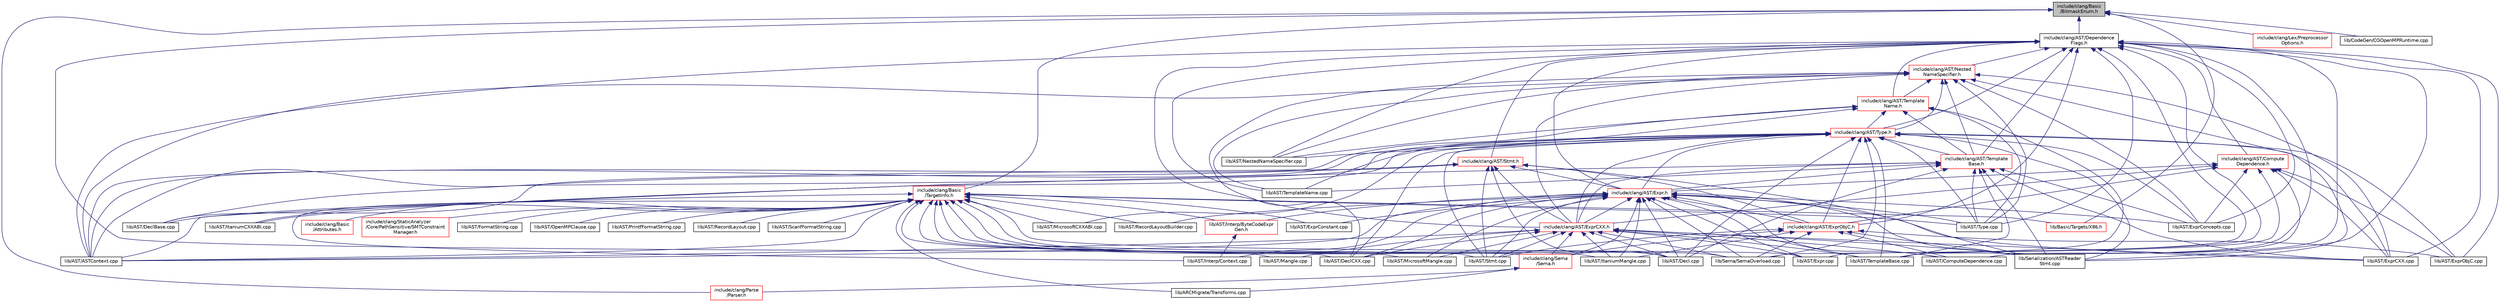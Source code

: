 digraph "include/clang/Basic/BitmaskEnum.h"
{
 // LATEX_PDF_SIZE
  bgcolor="transparent";
  edge [fontname="Helvetica",fontsize="10",labelfontname="Helvetica",labelfontsize="10"];
  node [fontname="Helvetica",fontsize="10",shape=record];
  Node1 [label="include/clang/Basic\l/BitmaskEnum.h",height=0.2,width=0.4,color="black", fillcolor="grey75", style="filled", fontcolor="black",tooltip=" "];
  Node1 -> Node2 [dir="back",color="midnightblue",fontsize="10",style="solid",fontname="Helvetica"];
  Node2 [label="include/clang/AST/Dependence\lFlags.h",height=0.2,width=0.4,color="black",URL="$DependenceFlags_8h.html",tooltip=" "];
  Node2 -> Node3 [dir="back",color="midnightblue",fontsize="10",style="solid",fontname="Helvetica"];
  Node3 [label="include/clang/AST/Compute\lDependence.h",height=0.2,width=0.4,color="red",URL="$ComputeDependence_8h.html",tooltip=" "];
  Node3 -> Node4 [dir="back",color="midnightblue",fontsize="10",style="solid",fontname="Helvetica"];
  Node4 [label="include/clang/AST/Expr.h",height=0.2,width=0.4,color="red",URL="$Expr_8h.html",tooltip=" "];
  Node4 -> Node325 [dir="back",color="midnightblue",fontsize="10",style="solid",fontname="Helvetica"];
  Node325 [label="include/clang/AST/ExprCXX.h",height=0.2,width=0.4,color="red",URL="$ExprCXX_8h.html",tooltip=" "];
  Node325 -> Node251 [dir="back",color="midnightblue",fontsize="10",style="solid",fontname="Helvetica"];
  Node251 [label="include/clang/Sema\l/Sema.h",height=0.2,width=0.4,color="red",URL="$Sema_8h.html",tooltip=" "];
  Node251 -> Node252 [dir="back",color="midnightblue",fontsize="10",style="solid",fontname="Helvetica"];
  Node252 [label="include/clang/Parse\l/Parser.h",height=0.2,width=0.4,color="red",URL="$Parse_2Parser_8h.html",tooltip=" "];
  Node251 -> Node114 [dir="back",color="midnightblue",fontsize="10",style="solid",fontname="Helvetica"];
  Node114 [label="lib/ARCMigrate/Transforms.cpp",height=0.2,width=0.4,color="black",URL="$Transforms_8cpp.html",tooltip=" "];
  Node325 -> Node320 [dir="back",color="midnightblue",fontsize="10",style="solid",fontname="Helvetica"];
  Node320 [label="lib/AST/ASTContext.cpp",height=0.2,width=0.4,color="black",URL="$ASTContext_8cpp.html",tooltip=" "];
  Node325 -> Node321 [dir="back",color="midnightblue",fontsize="10",style="solid",fontname="Helvetica"];
  Node321 [label="lib/AST/ComputeDependence.cpp",height=0.2,width=0.4,color="black",URL="$ComputeDependence_8cpp.html",tooltip=" "];
  Node325 -> Node56 [dir="back",color="midnightblue",fontsize="10",style="solid",fontname="Helvetica"];
  Node56 [label="lib/AST/Decl.cpp",height=0.2,width=0.4,color="black",URL="$Decl_8cpp.html",tooltip=" "];
  Node325 -> Node58 [dir="back",color="midnightblue",fontsize="10",style="solid",fontname="Helvetica"];
  Node58 [label="lib/AST/DeclCXX.cpp",height=0.2,width=0.4,color="black",URL="$DeclCXX_8cpp.html",tooltip=" "];
  Node325 -> Node210 [dir="back",color="midnightblue",fontsize="10",style="solid",fontname="Helvetica"];
  Node210 [label="lib/AST/Expr.cpp",height=0.2,width=0.4,color="black",URL="$Expr_8cpp.html",tooltip=" "];
  Node325 -> Node563 [dir="back",color="midnightblue",fontsize="10",style="solid",fontname="Helvetica"];
  Node563 [label="lib/AST/ExprCXX.cpp",height=0.2,width=0.4,color="black",URL="$ExprCXX_8cpp.html",tooltip=" "];
  Node325 -> Node323 [dir="back",color="midnightblue",fontsize="10",style="solid",fontname="Helvetica"];
  Node323 [label="lib/AST/ItaniumMangle.cpp",height=0.2,width=0.4,color="black",URL="$ItaniumMangle_8cpp.html",tooltip=" "];
  Node325 -> Node565 [dir="back",color="midnightblue",fontsize="10",style="solid",fontname="Helvetica"];
  Node565 [label="lib/AST/Mangle.cpp",height=0.2,width=0.4,color="black",URL="$Mangle_8cpp.html",tooltip=" "];
  Node325 -> Node566 [dir="back",color="midnightblue",fontsize="10",style="solid",fontname="Helvetica"];
  Node566 [label="lib/AST/MicrosoftMangle.cpp",height=0.2,width=0.4,color="black",URL="$MicrosoftMangle_8cpp.html",tooltip=" "];
  Node325 -> Node324 [dir="back",color="midnightblue",fontsize="10",style="solid",fontname="Helvetica"];
  Node324 [label="lib/AST/Stmt.cpp",height=0.2,width=0.4,color="black",URL="$Stmt_8cpp.html",tooltip=" "];
  Node325 -> Node568 [dir="back",color="midnightblue",fontsize="10",style="solid",fontname="Helvetica"];
  Node568 [label="lib/AST/TemplateBase.cpp",height=0.2,width=0.4,color="black",URL="$TemplateBase_8cpp.html",tooltip=" "];
  Node325 -> Node85 [dir="back",color="midnightblue",fontsize="10",style="solid",fontname="Helvetica"];
  Node85 [label="lib/Sema/SemaOverload.cpp",height=0.2,width=0.4,color="black",URL="$SemaOverload_8cpp.html",tooltip=" "];
  Node325 -> Node44 [dir="back",color="midnightblue",fontsize="10",style="solid",fontname="Helvetica"];
  Node44 [label="lib/Serialization/ASTReader\lStmt.cpp",height=0.2,width=0.4,color="black",URL="$ASTReaderStmt_8cpp.html",tooltip=" "];
  Node4 -> Node757 [dir="back",color="midnightblue",fontsize="10",style="solid",fontname="Helvetica"];
  Node757 [label="include/clang/AST/ExprObjC.h",height=0.2,width=0.4,color="red",URL="$ExprObjC_8h.html",tooltip=" "];
  Node757 -> Node251 [dir="back",color="midnightblue",fontsize="10",style="solid",fontname="Helvetica"];
  Node757 -> Node321 [dir="back",color="midnightblue",fontsize="10",style="solid",fontname="Helvetica"];
  Node757 -> Node759 [dir="back",color="midnightblue",fontsize="10",style="solid",fontname="Helvetica"];
  Node759 [label="lib/AST/ExprObjC.cpp",height=0.2,width=0.4,color="black",URL="$ExprObjC_8cpp.html",tooltip=" "];
  Node757 -> Node323 [dir="back",color="midnightblue",fontsize="10",style="solid",fontname="Helvetica"];
  Node757 -> Node324 [dir="back",color="midnightblue",fontsize="10",style="solid",fontname="Helvetica"];
  Node757 -> Node85 [dir="back",color="midnightblue",fontsize="10",style="solid",fontname="Helvetica"];
  Node757 -> Node44 [dir="back",color="midnightblue",fontsize="10",style="solid",fontname="Helvetica"];
  Node4 -> Node251 [dir="back",color="midnightblue",fontsize="10",style="solid",fontname="Helvetica"];
  Node4 -> Node320 [dir="back",color="midnightblue",fontsize="10",style="solid",fontname="Helvetica"];
  Node4 -> Node321 [dir="back",color="midnightblue",fontsize="10",style="solid",fontname="Helvetica"];
  Node4 -> Node56 [dir="back",color="midnightblue",fontsize="10",style="solid",fontname="Helvetica"];
  Node4 -> Node58 [dir="back",color="midnightblue",fontsize="10",style="solid",fontname="Helvetica"];
  Node4 -> Node210 [dir="back",color="midnightblue",fontsize="10",style="solid",fontname="Helvetica"];
  Node4 -> Node322 [dir="back",color="midnightblue",fontsize="10",style="solid",fontname="Helvetica"];
  Node322 [label="lib/AST/ExprConcepts.cpp",height=0.2,width=0.4,color="black",URL="$ExprConcepts_8cpp.html",tooltip=" "];
  Node4 -> Node59 [dir="back",color="midnightblue",fontsize="10",style="solid",fontname="Helvetica"];
  Node59 [label="lib/AST/ExprConstant.cpp",height=0.2,width=0.4,color="black",URL="$ExprConstant_8cpp.html",tooltip=" "];
  Node4 -> Node563 [dir="back",color="midnightblue",fontsize="10",style="solid",fontname="Helvetica"];
  Node4 -> Node222 [dir="back",color="midnightblue",fontsize="10",style="solid",fontname="Helvetica"];
  Node222 [label="lib/AST/Interp/ByteCodeExpr\lGen.h",height=0.2,width=0.4,color="red",URL="$ByteCodeExprGen_8h.html",tooltip=" "];
  Node222 -> Node226 [dir="back",color="midnightblue",fontsize="10",style="solid",fontname="Helvetica"];
  Node226 [label="lib/AST/Interp/Context.cpp",height=0.2,width=0.4,color="black",URL="$Context_8cpp.html",tooltip=" "];
  Node4 -> Node226 [dir="back",color="midnightblue",fontsize="10",style="solid",fontname="Helvetica"];
  Node4 -> Node323 [dir="back",color="midnightblue",fontsize="10",style="solid",fontname="Helvetica"];
  Node4 -> Node566 [dir="back",color="midnightblue",fontsize="10",style="solid",fontname="Helvetica"];
  Node4 -> Node620 [dir="back",color="midnightblue",fontsize="10",style="solid",fontname="Helvetica"];
  Node620 [label="lib/AST/RecordLayoutBuilder.cpp",height=0.2,width=0.4,color="black",URL="$RecordLayoutBuilder_8cpp.html",tooltip=" "];
  Node4 -> Node324 [dir="back",color="midnightblue",fontsize="10",style="solid",fontname="Helvetica"];
  Node4 -> Node568 [dir="back",color="midnightblue",fontsize="10",style="solid",fontname="Helvetica"];
  Node4 -> Node641 [dir="back",color="midnightblue",fontsize="10",style="solid",fontname="Helvetica"];
  Node641 [label="lib/AST/Type.cpp",height=0.2,width=0.4,color="black",URL="$Type_8cpp.html",tooltip=" "];
  Node4 -> Node85 [dir="back",color="midnightblue",fontsize="10",style="solid",fontname="Helvetica"];
  Node4 -> Node44 [dir="back",color="midnightblue",fontsize="10",style="solid",fontname="Helvetica"];
  Node3 -> Node325 [dir="back",color="midnightblue",fontsize="10",style="solid",fontname="Helvetica"];
  Node3 -> Node757 [dir="back",color="midnightblue",fontsize="10",style="solid",fontname="Helvetica"];
  Node3 -> Node321 [dir="back",color="midnightblue",fontsize="10",style="solid",fontname="Helvetica"];
  Node3 -> Node210 [dir="back",color="midnightblue",fontsize="10",style="solid",fontname="Helvetica"];
  Node3 -> Node322 [dir="back",color="midnightblue",fontsize="10",style="solid",fontname="Helvetica"];
  Node3 -> Node563 [dir="back",color="midnightblue",fontsize="10",style="solid",fontname="Helvetica"];
  Node3 -> Node759 [dir="back",color="midnightblue",fontsize="10",style="solid",fontname="Helvetica"];
  Node2 -> Node4 [dir="back",color="midnightblue",fontsize="10",style="solid",fontname="Helvetica"];
  Node2 -> Node325 [dir="back",color="midnightblue",fontsize="10",style="solid",fontname="Helvetica"];
  Node2 -> Node757 [dir="back",color="midnightblue",fontsize="10",style="solid",fontname="Helvetica"];
  Node2 -> Node788 [dir="back",color="midnightblue",fontsize="10",style="solid",fontname="Helvetica"];
  Node788 [label="include/clang/AST/Nested\lNameSpecifier.h",height=0.2,width=0.4,color="red",URL="$NestedNameSpecifier_8h.html",tooltip=" "];
  Node788 -> Node325 [dir="back",color="midnightblue",fontsize="10",style="solid",fontname="Helvetica"];
  Node788 -> Node863 [dir="back",color="midnightblue",fontsize="10",style="solid",fontname="Helvetica"];
  Node863 [label="include/clang/AST/Template\lBase.h",height=0.2,width=0.4,color="red",URL="$TemplateBase_8h.html",tooltip=" "];
  Node863 -> Node4 [dir="back",color="midnightblue",fontsize="10",style="solid",fontname="Helvetica"];
  Node863 -> Node325 [dir="back",color="midnightblue",fontsize="10",style="solid",fontname="Helvetica"];
  Node863 -> Node320 [dir="back",color="midnightblue",fontsize="10",style="solid",fontname="Helvetica"];
  Node863 -> Node56 [dir="back",color="midnightblue",fontsize="10",style="solid",fontname="Helvetica"];
  Node863 -> Node322 [dir="back",color="midnightblue",fontsize="10",style="solid",fontname="Helvetica"];
  Node863 -> Node563 [dir="back",color="midnightblue",fontsize="10",style="solid",fontname="Helvetica"];
  Node863 -> Node568 [dir="back",color="midnightblue",fontsize="10",style="solid",fontname="Helvetica"];
  Node863 -> Node640 [dir="back",color="midnightblue",fontsize="10",style="solid",fontname="Helvetica"];
  Node640 [label="lib/AST/TemplateName.cpp",height=0.2,width=0.4,color="black",URL="$TemplateName_8cpp.html",tooltip=" "];
  Node863 -> Node641 [dir="back",color="midnightblue",fontsize="10",style="solid",fontname="Helvetica"];
  Node863 -> Node44 [dir="back",color="midnightblue",fontsize="10",style="solid",fontname="Helvetica"];
  Node788 -> Node868 [dir="back",color="midnightblue",fontsize="10",style="solid",fontname="Helvetica"];
  Node868 [label="include/clang/AST/Template\lName.h",height=0.2,width=0.4,color="red",URL="$TemplateName_8h.html",tooltip=" "];
  Node868 -> Node863 [dir="back",color="midnightblue",fontsize="10",style="solid",fontname="Helvetica"];
  Node868 -> Node869 [dir="back",color="midnightblue",fontsize="10",style="solid",fontname="Helvetica"];
  Node869 [label="include/clang/AST/Type.h",height=0.2,width=0.4,color="red",URL="$Type_8h.html",tooltip=" "];
  Node869 -> Node4 [dir="back",color="midnightblue",fontsize="10",style="solid",fontname="Helvetica"];
  Node869 -> Node325 [dir="back",color="midnightblue",fontsize="10",style="solid",fontname="Helvetica"];
  Node869 -> Node757 [dir="back",color="midnightblue",fontsize="10",style="solid",fontname="Helvetica"];
  Node869 -> Node863 [dir="back",color="midnightblue",fontsize="10",style="solid",fontname="Helvetica"];
  Node869 -> Node320 [dir="back",color="midnightblue",fontsize="10",style="solid",fontname="Helvetica"];
  Node869 -> Node56 [dir="back",color="midnightblue",fontsize="10",style="solid",fontname="Helvetica"];
  Node869 -> Node57 [dir="back",color="midnightblue",fontsize="10",style="solid",fontname="Helvetica"];
  Node57 [label="lib/AST/DeclBase.cpp",height=0.2,width=0.4,color="black",URL="$DeclBase_8cpp.html",tooltip=" "];
  Node869 -> Node58 [dir="back",color="midnightblue",fontsize="10",style="solid",fontname="Helvetica"];
  Node869 -> Node322 [dir="back",color="midnightblue",fontsize="10",style="solid",fontname="Helvetica"];
  Node869 -> Node563 [dir="back",color="midnightblue",fontsize="10",style="solid",fontname="Helvetica"];
  Node869 -> Node759 [dir="back",color="midnightblue",fontsize="10",style="solid",fontname="Helvetica"];
  Node869 -> Node606 [dir="back",color="midnightblue",fontsize="10",style="solid",fontname="Helvetica"];
  Node606 [label="lib/AST/ItaniumCXXABI.cpp",height=0.2,width=0.4,color="black",URL="$AST_2ItaniumCXXABI_8cpp.html",tooltip=" "];
  Node869 -> Node607 [dir="back",color="midnightblue",fontsize="10",style="solid",fontname="Helvetica"];
  Node607 [label="lib/AST/MicrosoftCXXABI.cpp",height=0.2,width=0.4,color="black",URL="$AST_2MicrosoftCXXABI_8cpp.html",tooltip=" "];
  Node869 -> Node639 [dir="back",color="midnightblue",fontsize="10",style="solid",fontname="Helvetica"];
  Node639 [label="lib/AST/NestedNameSpecifier.cpp",height=0.2,width=0.4,color="black",URL="$NestedNameSpecifier_8cpp.html",tooltip=" "];
  Node869 -> Node324 [dir="back",color="midnightblue",fontsize="10",style="solid",fontname="Helvetica"];
  Node869 -> Node568 [dir="back",color="midnightblue",fontsize="10",style="solid",fontname="Helvetica"];
  Node869 -> Node641 [dir="back",color="midnightblue",fontsize="10",style="solid",fontname="Helvetica"];
  Node869 -> Node85 [dir="back",color="midnightblue",fontsize="10",style="solid",fontname="Helvetica"];
  Node869 -> Node44 [dir="back",color="midnightblue",fontsize="10",style="solid",fontname="Helvetica"];
  Node868 -> Node320 [dir="back",color="midnightblue",fontsize="10",style="solid",fontname="Helvetica"];
  Node868 -> Node639 [dir="back",color="midnightblue",fontsize="10",style="solid",fontname="Helvetica"];
  Node868 -> Node568 [dir="back",color="midnightblue",fontsize="10",style="solid",fontname="Helvetica"];
  Node868 -> Node640 [dir="back",color="midnightblue",fontsize="10",style="solid",fontname="Helvetica"];
  Node868 -> Node641 [dir="back",color="midnightblue",fontsize="10",style="solid",fontname="Helvetica"];
  Node788 -> Node869 [dir="back",color="midnightblue",fontsize="10",style="solid",fontname="Helvetica"];
  Node788 -> Node320 [dir="back",color="midnightblue",fontsize="10",style="solid",fontname="Helvetica"];
  Node788 -> Node58 [dir="back",color="midnightblue",fontsize="10",style="solid",fontname="Helvetica"];
  Node788 -> Node322 [dir="back",color="midnightblue",fontsize="10",style="solid",fontname="Helvetica"];
  Node788 -> Node563 [dir="back",color="midnightblue",fontsize="10",style="solid",fontname="Helvetica"];
  Node788 -> Node639 [dir="back",color="midnightblue",fontsize="10",style="solid",fontname="Helvetica"];
  Node788 -> Node640 [dir="back",color="midnightblue",fontsize="10",style="solid",fontname="Helvetica"];
  Node788 -> Node641 [dir="back",color="midnightblue",fontsize="10",style="solid",fontname="Helvetica"];
  Node788 -> Node44 [dir="back",color="midnightblue",fontsize="10",style="solid",fontname="Helvetica"];
  Node2 -> Node905 [dir="back",color="midnightblue",fontsize="10",style="solid",fontname="Helvetica"];
  Node905 [label="include/clang/AST/Stmt.h",height=0.2,width=0.4,color="red",URL="$Stmt_8h.html",tooltip=" "];
  Node905 -> Node4 [dir="back",color="midnightblue",fontsize="10",style="solid",fontname="Helvetica"];
  Node905 -> Node325 [dir="back",color="midnightblue",fontsize="10",style="solid",fontname="Helvetica"];
  Node905 -> Node757 [dir="back",color="midnightblue",fontsize="10",style="solid",fontname="Helvetica"];
  Node905 -> Node320 [dir="back",color="midnightblue",fontsize="10",style="solid",fontname="Helvetica"];
  Node905 -> Node56 [dir="back",color="midnightblue",fontsize="10",style="solid",fontname="Helvetica"];
  Node905 -> Node57 [dir="back",color="midnightblue",fontsize="10",style="solid",fontname="Helvetica"];
  Node905 -> Node324 [dir="back",color="midnightblue",fontsize="10",style="solid",fontname="Helvetica"];
  Node905 -> Node44 [dir="back",color="midnightblue",fontsize="10",style="solid",fontname="Helvetica"];
  Node2 -> Node863 [dir="back",color="midnightblue",fontsize="10",style="solid",fontname="Helvetica"];
  Node2 -> Node868 [dir="back",color="midnightblue",fontsize="10",style="solid",fontname="Helvetica"];
  Node2 -> Node869 [dir="back",color="midnightblue",fontsize="10",style="solid",fontname="Helvetica"];
  Node2 -> Node320 [dir="back",color="midnightblue",fontsize="10",style="solid",fontname="Helvetica"];
  Node2 -> Node321 [dir="back",color="midnightblue",fontsize="10",style="solid",fontname="Helvetica"];
  Node2 -> Node210 [dir="back",color="midnightblue",fontsize="10",style="solid",fontname="Helvetica"];
  Node2 -> Node322 [dir="back",color="midnightblue",fontsize="10",style="solid",fontname="Helvetica"];
  Node2 -> Node563 [dir="back",color="midnightblue",fontsize="10",style="solid",fontname="Helvetica"];
  Node2 -> Node759 [dir="back",color="midnightblue",fontsize="10",style="solid",fontname="Helvetica"];
  Node2 -> Node639 [dir="back",color="midnightblue",fontsize="10",style="solid",fontname="Helvetica"];
  Node2 -> Node568 [dir="back",color="midnightblue",fontsize="10",style="solid",fontname="Helvetica"];
  Node2 -> Node640 [dir="back",color="midnightblue",fontsize="10",style="solid",fontname="Helvetica"];
  Node2 -> Node641 [dir="back",color="midnightblue",fontsize="10",style="solid",fontname="Helvetica"];
  Node2 -> Node85 [dir="back",color="midnightblue",fontsize="10",style="solid",fontname="Helvetica"];
  Node2 -> Node44 [dir="back",color="midnightblue",fontsize="10",style="solid",fontname="Helvetica"];
  Node1 -> Node909 [dir="back",color="midnightblue",fontsize="10",style="solid",fontname="Helvetica"];
  Node909 [label="include/clang/Basic\l/TargetInfo.h",height=0.2,width=0.4,color="red",URL="$include_2clang_2Basic_2TargetInfo_8h.html",tooltip=" "];
  Node909 -> Node910 [dir="back",color="midnightblue",fontsize="10",style="solid",fontname="Helvetica"];
  Node910 [label="include/clang/Basic\l/Attributes.h",height=0.2,width=0.4,color="red",URL="$Attributes_8h.html",tooltip=" "];
  Node909 -> Node527 [dir="back",color="midnightblue",fontsize="10",style="solid",fontname="Helvetica"];
  Node527 [label="include/clang/StaticAnalyzer\l/Core/PathSensitive/SMTConstraint\lManager.h",height=0.2,width=0.4,color="red",URL="$SMTConstraintManager_8h.html",tooltip=" "];
  Node909 -> Node114 [dir="back",color="midnightblue",fontsize="10",style="solid",fontname="Helvetica"];
  Node909 -> Node320 [dir="back",color="midnightblue",fontsize="10",style="solid",fontname="Helvetica"];
  Node909 -> Node56 [dir="back",color="midnightblue",fontsize="10",style="solid",fontname="Helvetica"];
  Node909 -> Node57 [dir="back",color="midnightblue",fontsize="10",style="solid",fontname="Helvetica"];
  Node909 -> Node58 [dir="back",color="midnightblue",fontsize="10",style="solid",fontname="Helvetica"];
  Node909 -> Node210 [dir="back",color="midnightblue",fontsize="10",style="solid",fontname="Helvetica"];
  Node909 -> Node59 [dir="back",color="midnightblue",fontsize="10",style="solid",fontname="Helvetica"];
  Node909 -> Node801 [dir="back",color="midnightblue",fontsize="10",style="solid",fontname="Helvetica"];
  Node801 [label="lib/AST/FormatString.cpp",height=0.2,width=0.4,color="black",URL="$FormatString_8cpp.html",tooltip=" "];
  Node909 -> Node222 [dir="back",color="midnightblue",fontsize="10",style="solid",fontname="Helvetica"];
  Node909 -> Node226 [dir="back",color="midnightblue",fontsize="10",style="solid",fontname="Helvetica"];
  Node909 -> Node606 [dir="back",color="midnightblue",fontsize="10",style="solid",fontname="Helvetica"];
  Node909 -> Node323 [dir="back",color="midnightblue",fontsize="10",style="solid",fontname="Helvetica"];
  Node909 -> Node565 [dir="back",color="midnightblue",fontsize="10",style="solid",fontname="Helvetica"];
  Node909 -> Node607 [dir="back",color="midnightblue",fontsize="10",style="solid",fontname="Helvetica"];
  Node909 -> Node566 [dir="back",color="midnightblue",fontsize="10",style="solid",fontname="Helvetica"];
  Node909 -> Node756 [dir="back",color="midnightblue",fontsize="10",style="solid",fontname="Helvetica"];
  Node756 [label="lib/AST/OpenMPClause.cpp",height=0.2,width=0.4,color="black",URL="$OpenMPClause_8cpp.html",tooltip=" "];
  Node909 -> Node765 [dir="back",color="midnightblue",fontsize="10",style="solid",fontname="Helvetica"];
  Node765 [label="lib/AST/PrintfFormatString.cpp",height=0.2,width=0.4,color="black",URL="$PrintfFormatString_8cpp.html",tooltip=" "];
  Node909 -> Node680 [dir="back",color="midnightblue",fontsize="10",style="solid",fontname="Helvetica"];
  Node680 [label="lib/AST/RecordLayout.cpp",height=0.2,width=0.4,color="black",URL="$RecordLayout_8cpp.html",tooltip=" "];
  Node909 -> Node620 [dir="back",color="midnightblue",fontsize="10",style="solid",fontname="Helvetica"];
  Node909 -> Node802 [dir="back",color="midnightblue",fontsize="10",style="solid",fontname="Helvetica"];
  Node802 [label="lib/AST/ScanfFormatString.cpp",height=0.2,width=0.4,color="black",URL="$ScanfFormatString_8cpp.html",tooltip=" "];
  Node909 -> Node324 [dir="back",color="midnightblue",fontsize="10",style="solid",fontname="Helvetica"];
  Node909 -> Node641 [dir="back",color="midnightblue",fontsize="10",style="solid",fontname="Helvetica"];
  Node909 -> Node967 [dir="back",color="midnightblue",fontsize="10",style="solid",fontname="Helvetica"];
  Node967 [label="lib/Basic/Targets/X86.h",height=0.2,width=0.4,color="red",URL="$Basic_2Targets_2X86_8h.html",tooltip=" "];
  Node909 -> Node85 [dir="back",color="midnightblue",fontsize="10",style="solid",fontname="Helvetica"];
  Node1 -> Node980 [dir="back",color="midnightblue",fontsize="10",style="solid",fontname="Helvetica"];
  Node980 [label="include/clang/Lex/Preprocessor\lOptions.h",height=0.2,width=0.4,color="red",URL="$PreprocessorOptions_8h.html",tooltip=" "];
  Node1 -> Node252 [dir="back",color="midnightblue",fontsize="10",style="solid",fontname="Helvetica"];
  Node1 -> Node251 [dir="back",color="midnightblue",fontsize="10",style="solid",fontname="Helvetica"];
  Node1 -> Node967 [dir="back",color="midnightblue",fontsize="10",style="solid",fontname="Helvetica"];
  Node1 -> Node236 [dir="back",color="midnightblue",fontsize="10",style="solid",fontname="Helvetica"];
  Node236 [label="lib/CodeGen/CGOpenMPRuntime.cpp",height=0.2,width=0.4,color="black",URL="$CGOpenMPRuntime_8cpp.html",tooltip=" "];
}
